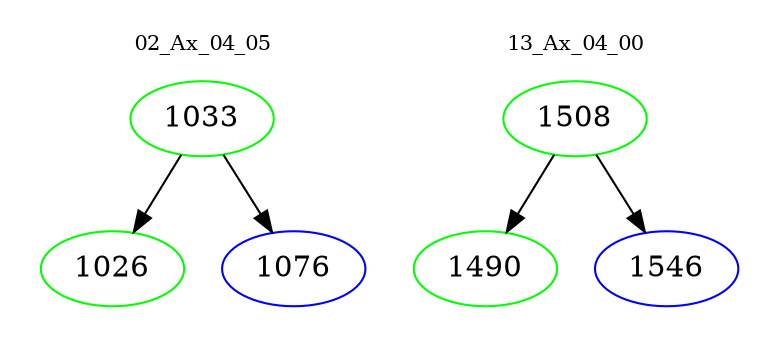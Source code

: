 digraph{
subgraph cluster_0 {
color = white
label = "02_Ax_04_05";
fontsize=10;
T0_1033 [label="1033", color="green"]
T0_1033 -> T0_1026 [color="black"]
T0_1026 [label="1026", color="green"]
T0_1033 -> T0_1076 [color="black"]
T0_1076 [label="1076", color="blue"]
}
subgraph cluster_1 {
color = white
label = "13_Ax_04_00";
fontsize=10;
T1_1508 [label="1508", color="green"]
T1_1508 -> T1_1490 [color="black"]
T1_1490 [label="1490", color="green"]
T1_1508 -> T1_1546 [color="black"]
T1_1546 [label="1546", color="blue"]
}
}
